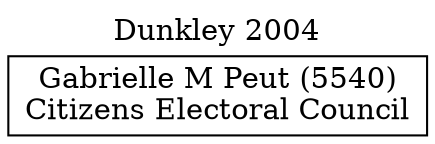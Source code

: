 // House preference flow
digraph "Gabrielle M Peut (5540)_Dunkley_2004" {
	graph [label="Dunkley 2004" labelloc=t mclimit=10]
	node [shape=box]
	"Gabrielle M Peut (5540)" [label="Gabrielle M Peut (5540)
Citizens Electoral Council"]
}
